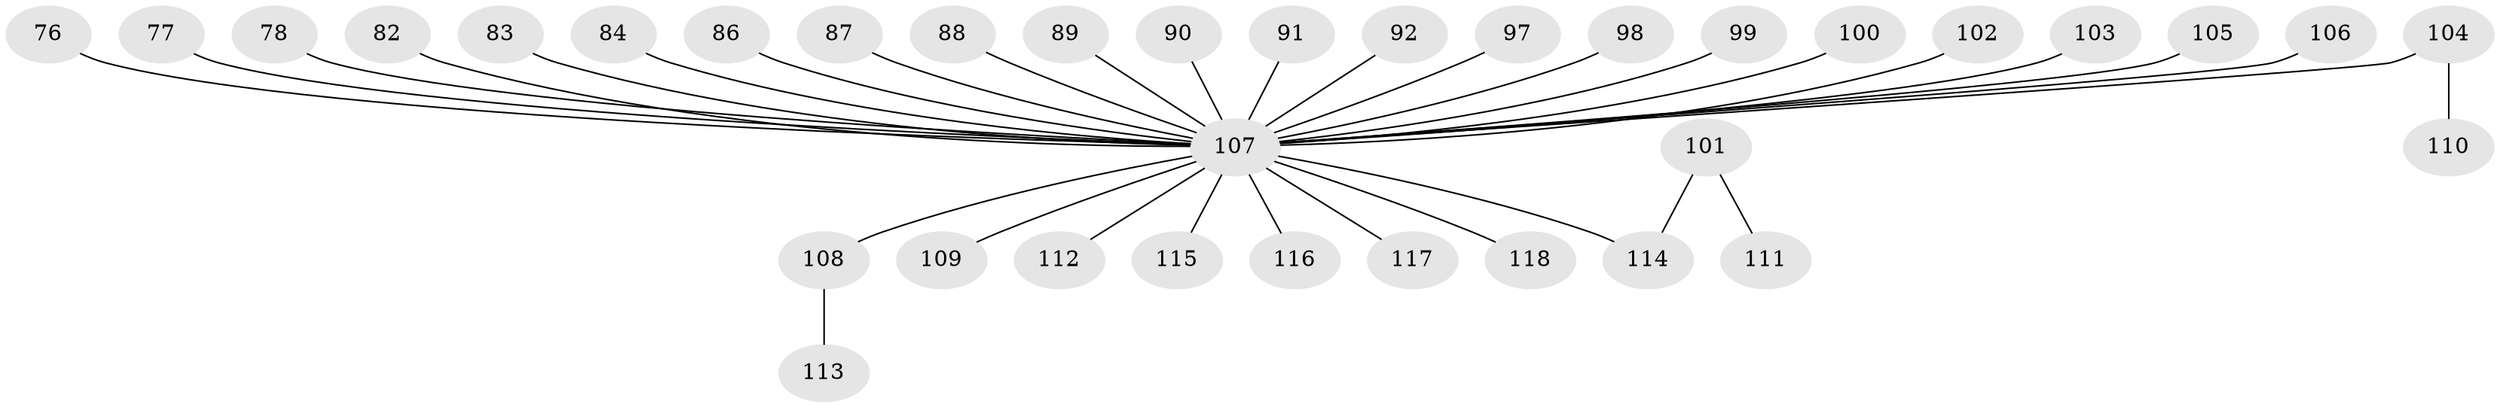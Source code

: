 // original degree distribution, {7: 0.00847457627118644, 6: 0.01694915254237288, 4: 0.07627118644067797, 5: 0.00847457627118644, 2: 0.211864406779661, 1: 0.4915254237288136, 3: 0.1864406779661017}
// Generated by graph-tools (version 1.1) at 2025/55/03/04/25 21:55:50]
// undirected, 35 vertices, 34 edges
graph export_dot {
graph [start="1"]
  node [color=gray90,style=filled];
  76;
  77;
  78;
  82;
  83;
  84;
  86;
  87;
  88;
  89;
  90 [super="+41"];
  91;
  92;
  97 [super="+26+74"];
  98;
  99;
  100;
  101;
  102;
  103;
  104 [super="+68"];
  105 [super="+28+95"];
  106 [super="+45"];
  107 [super="+38+39+15+67+30+44+51+53+55+66+81+60+62+64+71+79+96+85"];
  108;
  109;
  110;
  111;
  112;
  113;
  114 [super="+93+94"];
  115;
  116;
  117 [super="+80"];
  118;
  76 -- 107;
  77 -- 107;
  78 -- 107;
  82 -- 107;
  83 -- 107;
  84 -- 107;
  86 -- 107;
  87 -- 107;
  88 -- 107;
  89 -- 107;
  90 -- 107;
  91 -- 107;
  92 -- 107;
  97 -- 107;
  98 -- 107;
  99 -- 107;
  100 -- 107;
  101 -- 111;
  101 -- 114;
  102 -- 107;
  103 -- 107;
  104 -- 110;
  104 -- 107;
  105 -- 107;
  106 -- 107;
  107 -- 112;
  107 -- 115;
  107 -- 116;
  107 -- 108;
  107 -- 109;
  107 -- 118;
  107 -- 117;
  107 -- 114;
  108 -- 113;
}
